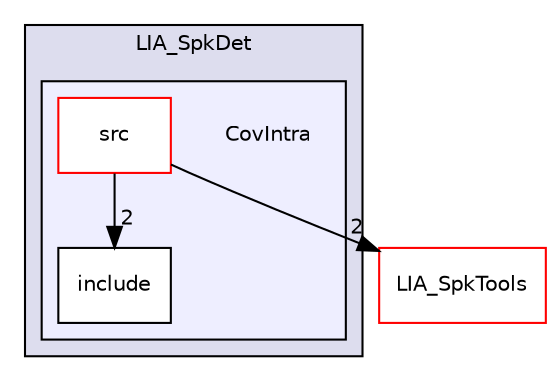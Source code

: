 digraph "LIA_SpkDet/CovIntra" {
  compound=true
  node [ fontsize="10", fontname="Helvetica"];
  edge [ labelfontsize="10", labelfontname="Helvetica"];
  subgraph clusterdir_3956374995d7175cff63206a008f608a {
    graph [ bgcolor="#ddddee", pencolor="black", label="LIA_SpkDet" fontname="Helvetica", fontsize="10", URL="dir_3956374995d7175cff63206a008f608a.html"]
  subgraph clusterdir_98060030ec73d8db99cf3fda6aef23a7 {
    graph [ bgcolor="#eeeeff", pencolor="black", label="" URL="dir_98060030ec73d8db99cf3fda6aef23a7.html"];
    dir_98060030ec73d8db99cf3fda6aef23a7 [shape=plaintext label="CovIntra"];
    dir_239987e11207276ddffe55827ab05705 [shape=box label="include" color="black" fillcolor="white" style="filled" URL="dir_239987e11207276ddffe55827ab05705.html"];
    dir_4b9020e708847563183ac4b7383d8b7c [shape=box label="src" color="red" fillcolor="white" style="filled" URL="dir_4b9020e708847563183ac4b7383d8b7c.html"];
  }
  }
  dir_7b9f40c7474acebf25e66f966c5b9c6a [shape=box label="LIA_SpkTools" fillcolor="white" style="filled" color="red" URL="dir_7b9f40c7474acebf25e66f966c5b9c6a.html"];
  dir_4b9020e708847563183ac4b7383d8b7c->dir_7b9f40c7474acebf25e66f966c5b9c6a [headlabel="2", labeldistance=1.5 headhref="dir_000049_000110.html"];
  dir_4b9020e708847563183ac4b7383d8b7c->dir_239987e11207276ddffe55827ab05705 [headlabel="2", labeldistance=1.5 headhref="dir_000049_000048.html"];
}
